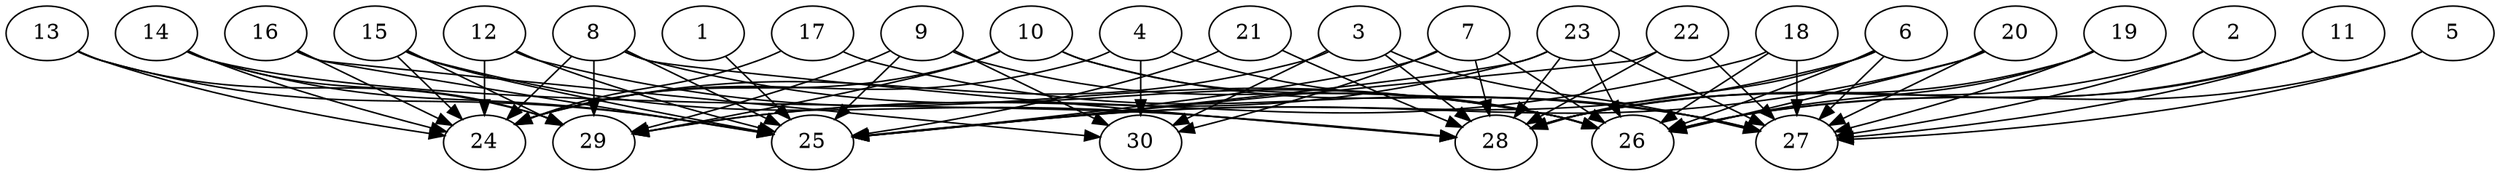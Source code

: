 // DAG automatically generated by daggen at Thu Oct  3 14:04:18 2019
// ./daggen --dot -n 30 --ccr 0.3 --fat 0.9 --regular 0.7 --density 0.6 --mindata 5242880 --maxdata 52428800 
digraph G {
  1 [size="83667627", alpha="0.12", expect_size="25100288"] 
  1 -> 25 [size ="25100288"]
  2 [size="86664533", alpha="0.17", expect_size="25999360"] 
  2 -> 27 [size ="25999360"]
  2 -> 28 [size ="25999360"]
  3 [size="93351253", alpha="0.18", expect_size="28005376"] 
  3 -> 24 [size ="28005376"]
  3 -> 27 [size ="28005376"]
  3 -> 28 [size ="28005376"]
  3 -> 30 [size ="28005376"]
  4 [size="111001600", alpha="0.11", expect_size="33300480"] 
  4 -> 24 [size ="33300480"]
  4 -> 27 [size ="33300480"]
  4 -> 30 [size ="33300480"]
  5 [size="149903360", alpha="0.01", expect_size="44971008"] 
  5 -> 26 [size ="44971008"]
  5 -> 27 [size ="44971008"]
  6 [size="39034880", alpha="0.05", expect_size="11710464"] 
  6 -> 25 [size ="11710464"]
  6 -> 26 [size ="11710464"]
  6 -> 27 [size ="11710464"]
  6 -> 28 [size ="11710464"]
  7 [size="116101120", alpha="0.15", expect_size="34830336"] 
  7 -> 25 [size ="34830336"]
  7 -> 26 [size ="34830336"]
  7 -> 28 [size ="34830336"]
  7 -> 30 [size ="34830336"]
  8 [size="59101867", alpha="0.16", expect_size="17730560"] 
  8 -> 24 [size ="17730560"]
  8 -> 25 [size ="17730560"]
  8 -> 26 [size ="17730560"]
  8 -> 28 [size ="17730560"]
  8 -> 29 [size ="17730560"]
  9 [size="48438613", alpha="0.06", expect_size="14531584"] 
  9 -> 25 [size ="14531584"]
  9 -> 26 [size ="14531584"]
  9 -> 29 [size ="14531584"]
  9 -> 30 [size ="14531584"]
  10 [size="27917653", alpha="0.19", expect_size="8375296"] 
  10 -> 24 [size ="8375296"]
  10 -> 26 [size ="8375296"]
  10 -> 27 [size ="8375296"]
  10 -> 29 [size ="8375296"]
  11 [size="131345067", alpha="0.11", expect_size="39403520"] 
  11 -> 26 [size ="39403520"]
  11 -> 27 [size ="39403520"]
  11 -> 28 [size ="39403520"]
  12 [size="68229120", alpha="0.04", expect_size="20468736"] 
  12 -> 24 [size ="20468736"]
  12 -> 25 [size ="20468736"]
  12 -> 26 [size ="20468736"]
  13 [size="43950080", alpha="0.15", expect_size="13185024"] 
  13 -> 24 [size ="13185024"]
  13 -> 25 [size ="13185024"]
  13 -> 29 [size ="13185024"]
  14 [size="26494293", alpha="0.01", expect_size="7948288"] 
  14 -> 24 [size ="7948288"]
  14 -> 25 [size ="7948288"]
  14 -> 28 [size ="7948288"]
  14 -> 29 [size ="7948288"]
  15 [size="116363947", alpha="0.09", expect_size="34909184"] 
  15 -> 24 [size ="34909184"]
  15 -> 25 [size ="34909184"]
  15 -> 28 [size ="34909184"]
  15 -> 29 [size ="34909184"]
  16 [size="126948693", alpha="0.18", expect_size="38084608"] 
  16 -> 24 [size ="38084608"]
  16 -> 25 [size ="38084608"]
  16 -> 30 [size ="38084608"]
  17 [size="168772267", alpha="0.01", expect_size="50631680"] 
  17 -> 24 [size ="50631680"]
  17 -> 27 [size ="50631680"]
  18 [size="128358400", alpha="0.10", expect_size="38507520"] 
  18 -> 26 [size ="38507520"]
  18 -> 27 [size ="38507520"]
  18 -> 29 [size ="38507520"]
  19 [size="100628480", alpha="0.08", expect_size="30188544"] 
  19 -> 26 [size ="30188544"]
  19 -> 27 [size ="30188544"]
  19 -> 28 [size ="30188544"]
  20 [size="146257920", alpha="0.12", expect_size="43877376"] 
  20 -> 25 [size ="43877376"]
  20 -> 26 [size ="43877376"]
  20 -> 27 [size ="43877376"]
  21 [size="140308480", alpha="0.04", expect_size="42092544"] 
  21 -> 25 [size ="42092544"]
  21 -> 28 [size ="42092544"]
  22 [size="71741440", alpha="0.05", expect_size="21522432"] 
  22 -> 25 [size ="21522432"]
  22 -> 27 [size ="21522432"]
  22 -> 28 [size ="21522432"]
  23 [size="99423573", alpha="0.16", expect_size="29827072"] 
  23 -> 25 [size ="29827072"]
  23 -> 26 [size ="29827072"]
  23 -> 27 [size ="29827072"]
  23 -> 28 [size ="29827072"]
  23 -> 29 [size ="29827072"]
  24 [size="59453440", alpha="0.19", expect_size="17836032"] 
  25 [size="66785280", alpha="0.18", expect_size="20035584"] 
  26 [size="141291520", alpha="0.00", expect_size="42387456"] 
  27 [size="127815680", alpha="0.15", expect_size="38344704"] 
  28 [size="138065920", alpha="0.15", expect_size="41419776"] 
  29 [size="59156480", alpha="0.19", expect_size="17746944"] 
  30 [size="119876267", alpha="0.05", expect_size="35962880"] 
}
